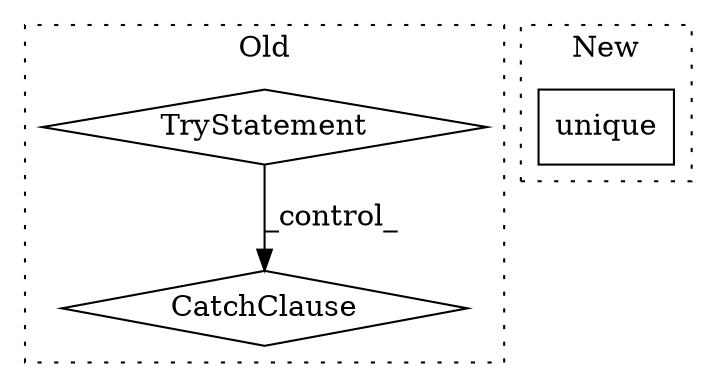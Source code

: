 digraph G {
subgraph cluster0 {
1 [label="CatchClause" a="12" s="4266,4306" l="11,2" shape="diamond"];
3 [label="TryStatement" a="54" s="4199" l="4" shape="diamond"];
label = "Old";
style="dotted";
}
subgraph cluster1 {
2 [label="unique" a="32" s="939" l="8" shape="box"];
label = "New";
style="dotted";
}
3 -> 1 [label="_control_"];
}